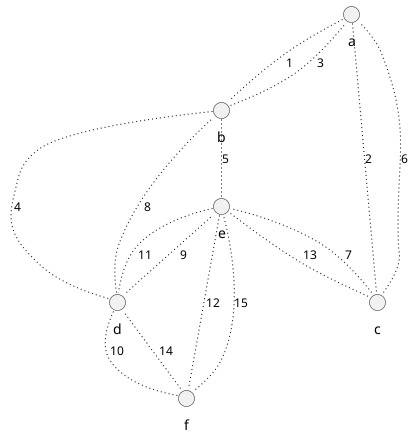 @startuml
!include<archimate/Archimate>

Rel_Access(a, b, 1)
Rel_Access(a, c, 2)
Rel_Access(b, a, 3)
Rel_Access(b, d, 4)
Rel_Access(b, e, 5)
Rel_Access(c, a, 6)
Rel_Access(c, e, 7)
Rel_Access(d, b, 8)
Rel_Access(d, e, 9)
Rel_Access(d, f, 10)
Rel_Access(e, d, 11)
Rel_Access(e, f, 12)
Rel_Access(e, c, 13)
Rel_Access(f, d, 14)
Rel_Access(f, e, 15)

@enduml